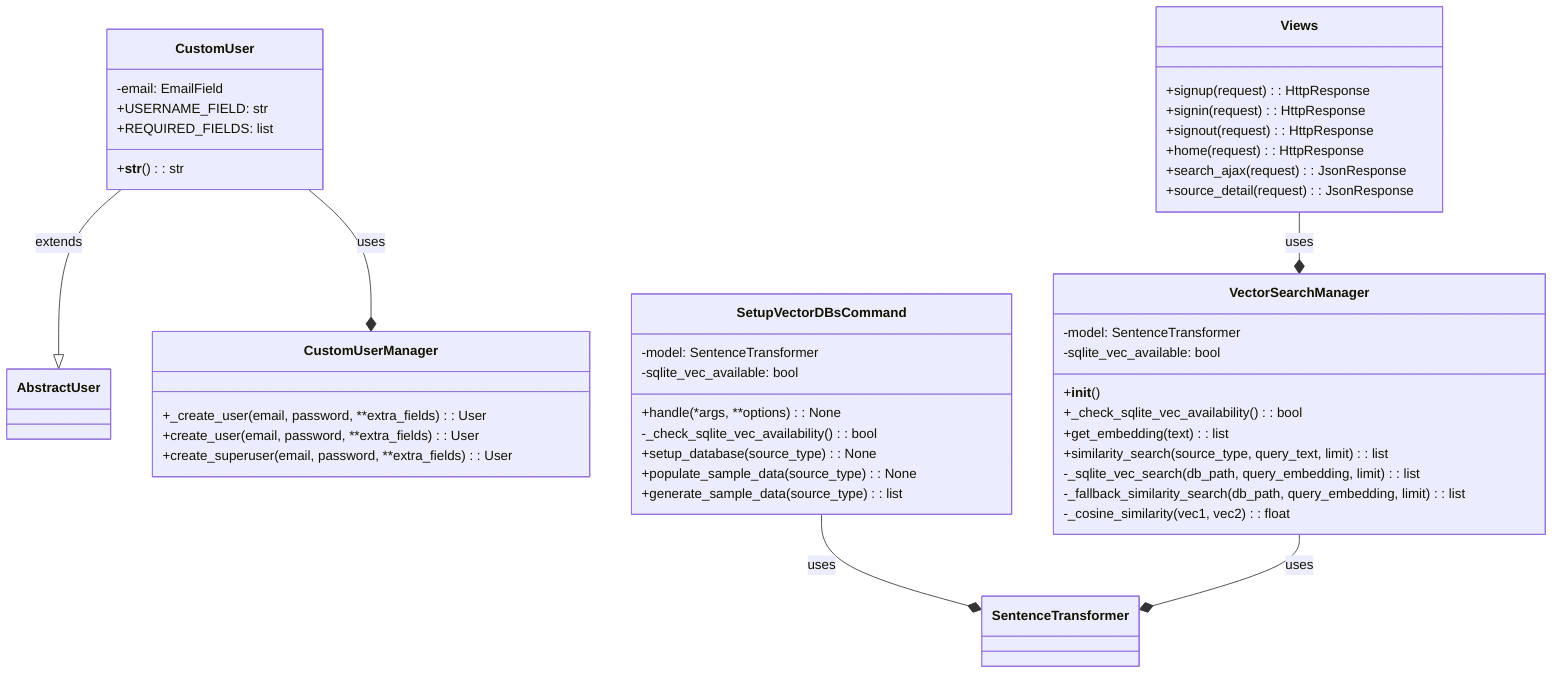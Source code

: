 classDiagram
    class CustomUser {
        -email: EmailField
        +USERNAME_FIELD: str
        +REQUIRED_FIELDS: list
        +__str__(): str
    }
    
    class CustomUserManager {
        +_create_user(email, password, **extra_fields): User
        +create_user(email, password, **extra_fields): User
        +create_superuser(email, password, **extra_fields): User
    }
    
    class VectorSearchManager {
        -model: SentenceTransformer
        -sqlite_vec_available: bool
        +__init__()
        +_check_sqlite_vec_availability(): bool
        +get_embedding(text): list
        +similarity_search(source_type, query_text, limit): list
        -_sqlite_vec_search(db_path, query_embedding, limit): list
        -_fallback_similarity_search(db_path, query_embedding, limit): list
        -_cosine_similarity(vec1, vec2): float
    }
    
    class SetupVectorDBsCommand {
        -model: SentenceTransformer
        -sqlite_vec_available: bool
        +handle(*args, **options): None
        -_check_sqlite_vec_availability(): bool
        +setup_database(source_type): None
        +populate_sample_data(source_type): None
        +generate_sample_data(source_type): list
    }
    
    class Views {
        +signup(request): HttpResponse
        +signin(request): HttpResponse
        +signout(request): HttpResponse
        +home(request): HttpResponse
        +search_ajax(request): JsonResponse
        +source_detail(request): JsonResponse
    }
    
    CustomUser --|> AbstractUser: extends
    CustomUser --* CustomUserManager: uses
    Views --* VectorSearchManager: uses
    SetupVectorDBsCommand --* SentenceTransformer: uses
    VectorSearchManager --* SentenceTransformer: uses